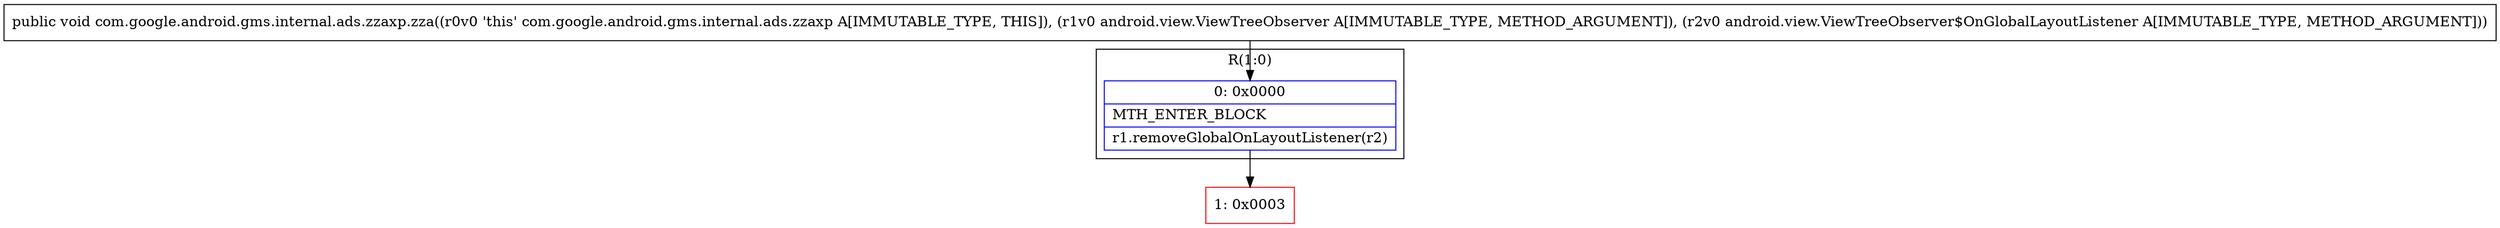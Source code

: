 digraph "CFG forcom.google.android.gms.internal.ads.zzaxp.zza(Landroid\/view\/ViewTreeObserver;Landroid\/view\/ViewTreeObserver$OnGlobalLayoutListener;)V" {
subgraph cluster_Region_381423829 {
label = "R(1:0)";
node [shape=record,color=blue];
Node_0 [shape=record,label="{0\:\ 0x0000|MTH_ENTER_BLOCK\l|r1.removeGlobalOnLayoutListener(r2)\l}"];
}
Node_1 [shape=record,color=red,label="{1\:\ 0x0003}"];
MethodNode[shape=record,label="{public void com.google.android.gms.internal.ads.zzaxp.zza((r0v0 'this' com.google.android.gms.internal.ads.zzaxp A[IMMUTABLE_TYPE, THIS]), (r1v0 android.view.ViewTreeObserver A[IMMUTABLE_TYPE, METHOD_ARGUMENT]), (r2v0 android.view.ViewTreeObserver$OnGlobalLayoutListener A[IMMUTABLE_TYPE, METHOD_ARGUMENT])) }"];
MethodNode -> Node_0;
Node_0 -> Node_1;
}

